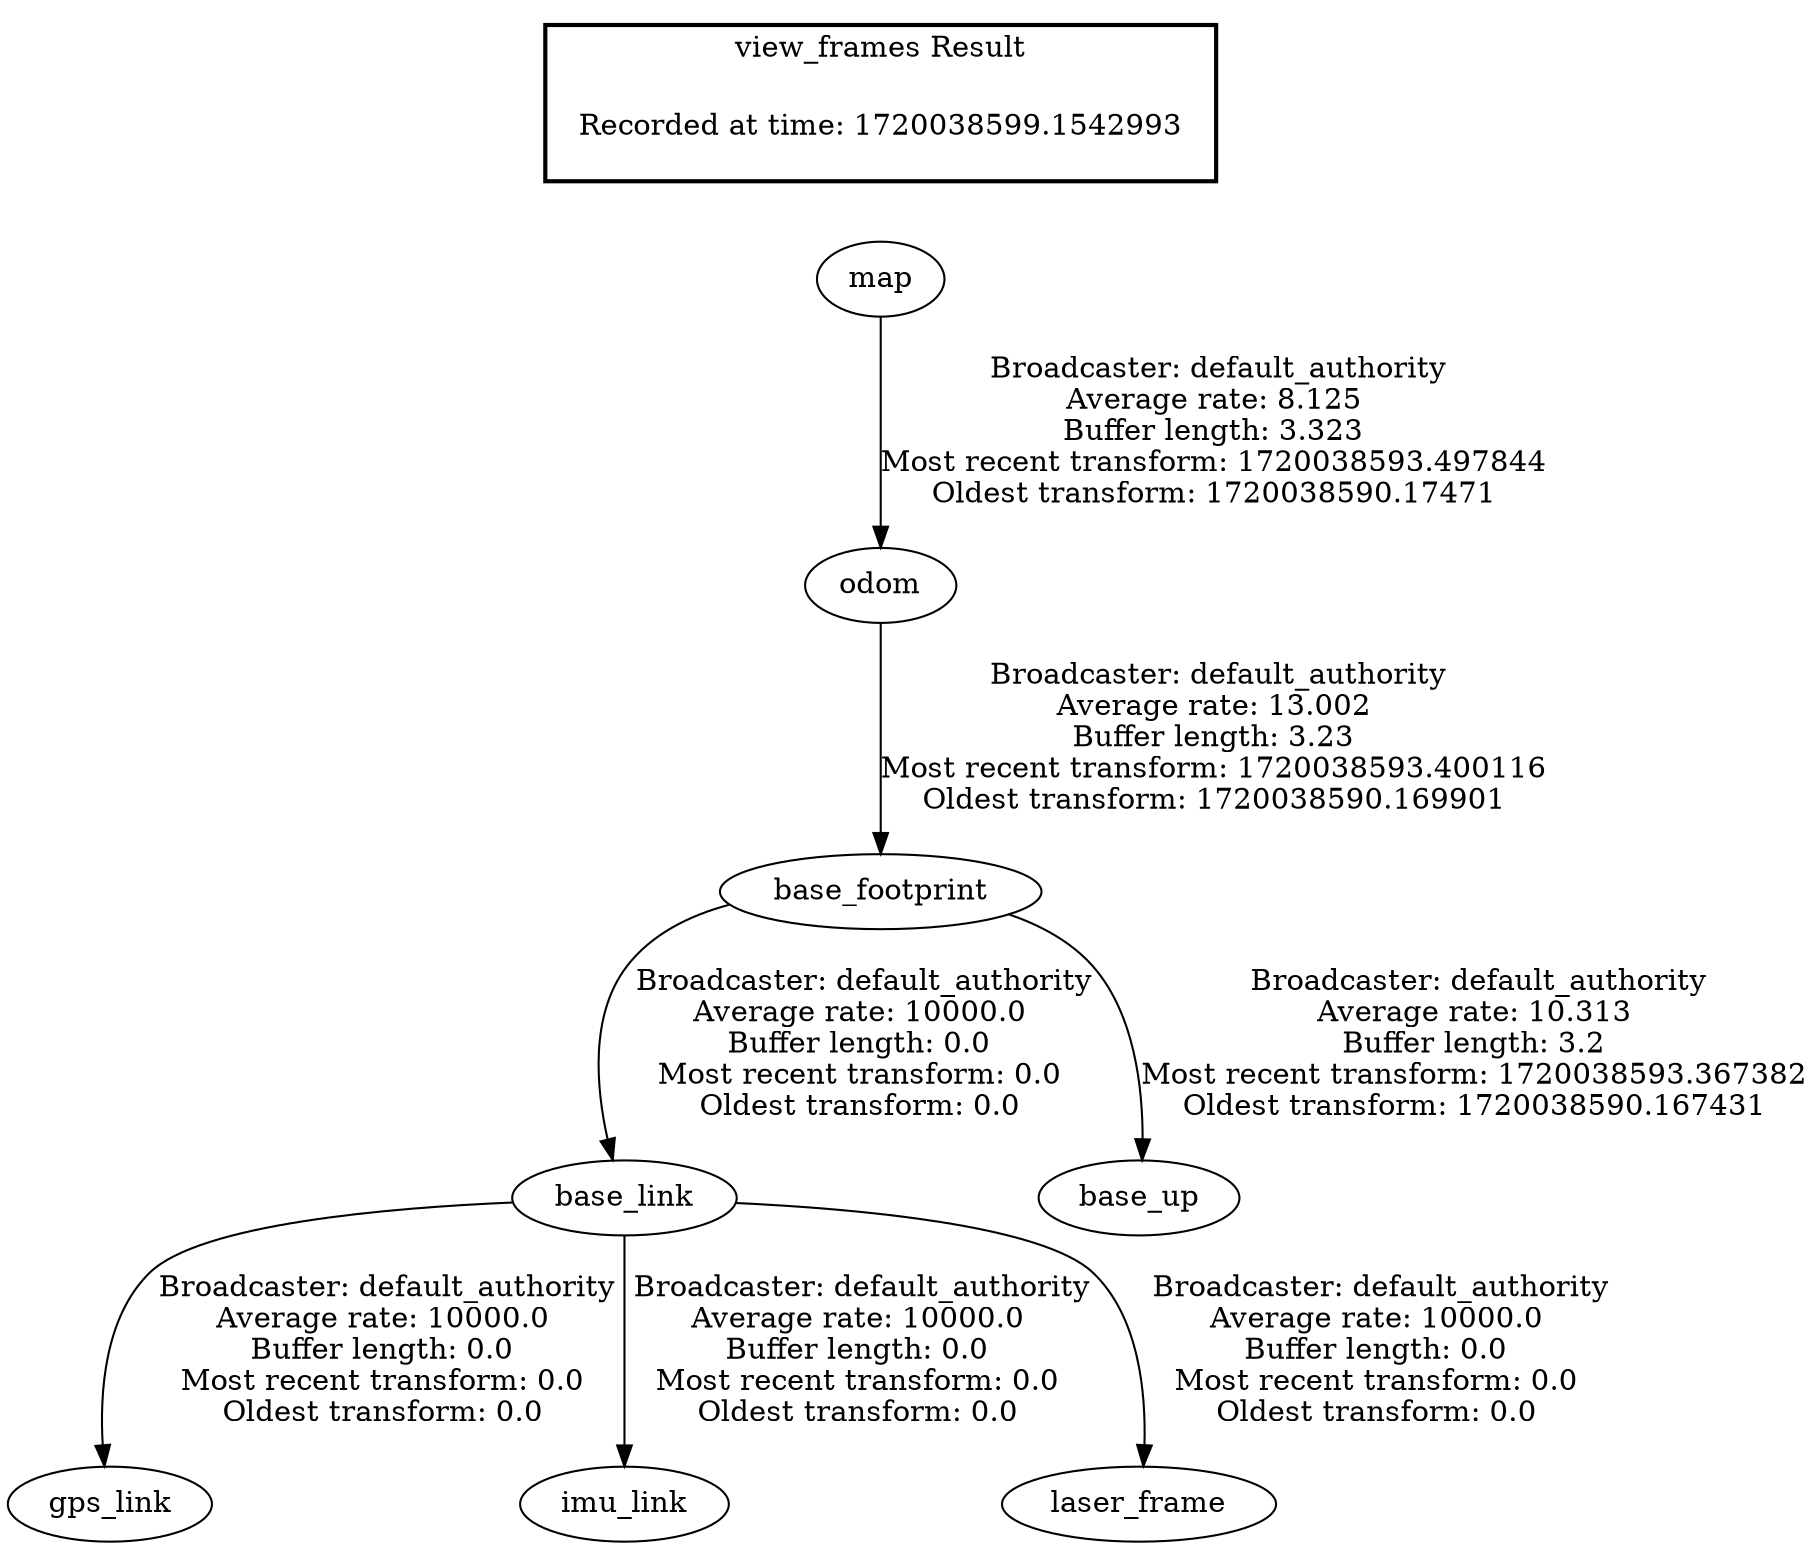 digraph G {
"map" -> "odom"[label=" Broadcaster: default_authority\nAverage rate: 8.125\nBuffer length: 3.323\nMost recent transform: 1720038593.497844\nOldest transform: 1720038590.17471\n"];
"base_footprint" -> "base_link"[label=" Broadcaster: default_authority\nAverage rate: 10000.0\nBuffer length: 0.0\nMost recent transform: 0.0\nOldest transform: 0.0\n"];
"odom" -> "base_footprint"[label=" Broadcaster: default_authority\nAverage rate: 13.002\nBuffer length: 3.23\nMost recent transform: 1720038593.400116\nOldest transform: 1720038590.169901\n"];
"base_link" -> "gps_link"[label=" Broadcaster: default_authority\nAverage rate: 10000.0\nBuffer length: 0.0\nMost recent transform: 0.0\nOldest transform: 0.0\n"];
"base_link" -> "imu_link"[label=" Broadcaster: default_authority\nAverage rate: 10000.0\nBuffer length: 0.0\nMost recent transform: 0.0\nOldest transform: 0.0\n"];
"base_link" -> "laser_frame"[label=" Broadcaster: default_authority\nAverage rate: 10000.0\nBuffer length: 0.0\nMost recent transform: 0.0\nOldest transform: 0.0\n"];
"base_footprint" -> "base_up"[label=" Broadcaster: default_authority\nAverage rate: 10.313\nBuffer length: 3.2\nMost recent transform: 1720038593.367382\nOldest transform: 1720038590.167431\n"];
edge [style=invis];
 subgraph cluster_legend { style=bold; color=black; label ="view_frames Result";
"Recorded at time: 1720038599.1542993"[ shape=plaintext ] ;
}->"map";
}